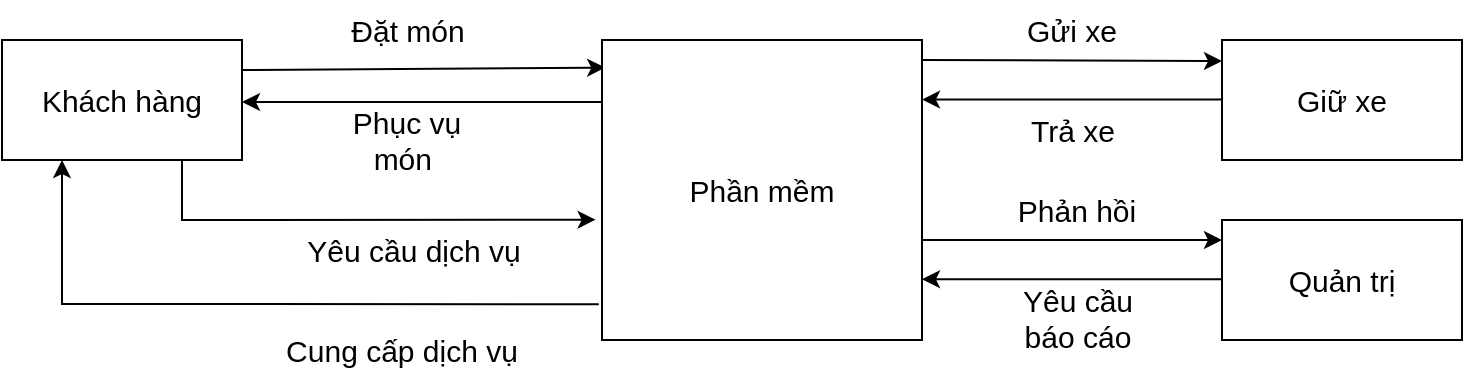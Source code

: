 <mxfile version="18.0.4" type="github">
  <diagram id="HtxfLFjV96LtqhZwu3Rr" name="Page-1">
    <mxGraphModel dx="1038" dy="539" grid="1" gridSize="10" guides="1" tooltips="1" connect="1" arrows="1" fold="1" page="1" pageScale="1" pageWidth="850" pageHeight="1100" math="0" shadow="0">
      <root>
        <mxCell id="0" />
        <mxCell id="1" parent="0" />
        <mxCell id="dyBA7OJeBolkiEJ0vb4M-5" style="rounded=0;orthogonalLoop=1;jettySize=auto;html=1;exitX=1;exitY=0.25;exitDx=0;exitDy=0;entryX=0.01;entryY=0.092;entryDx=0;entryDy=0;entryPerimeter=0;" edge="1" parent="1" source="dyBA7OJeBolkiEJ0vb4M-1" target="dyBA7OJeBolkiEJ0vb4M-2">
          <mxGeometry relative="1" as="geometry" />
        </mxCell>
        <mxCell id="dyBA7OJeBolkiEJ0vb4M-9" style="edgeStyle=none;rounded=0;orthogonalLoop=1;jettySize=auto;html=1;exitX=0.75;exitY=1;exitDx=0;exitDy=0;entryX=-0.02;entryY=0.599;entryDx=0;entryDy=0;fontSize=15;entryPerimeter=0;" edge="1" parent="1" source="dyBA7OJeBolkiEJ0vb4M-1" target="dyBA7OJeBolkiEJ0vb4M-2">
          <mxGeometry relative="1" as="geometry">
            <Array as="points">
              <mxPoint x="140" y="180" />
            </Array>
          </mxGeometry>
        </mxCell>
        <mxCell id="dyBA7OJeBolkiEJ0vb4M-1" value="&lt;font style=&quot;font-size: 15px;&quot;&gt;Khách hàng&lt;/font&gt;" style="rounded=0;whiteSpace=wrap;html=1;" vertex="1" parent="1">
          <mxGeometry x="50" y="90" width="120" height="60" as="geometry" />
        </mxCell>
        <mxCell id="dyBA7OJeBolkiEJ0vb4M-8" style="rounded=0;orthogonalLoop=1;jettySize=auto;html=1;exitX=0;exitY=0.75;exitDx=0;exitDy=0;entryX=1;entryY=0.75;entryDx=0;entryDy=0;fontSize=15;" edge="1" parent="1">
          <mxGeometry relative="1" as="geometry">
            <mxPoint x="350" y="121" as="sourcePoint" />
            <mxPoint x="170" y="121" as="targetPoint" />
          </mxGeometry>
        </mxCell>
        <mxCell id="dyBA7OJeBolkiEJ0vb4M-11" style="edgeStyle=none;rounded=0;orthogonalLoop=1;jettySize=auto;html=1;exitX=-0.01;exitY=0.881;exitDx=0;exitDy=0;entryX=0.25;entryY=1;entryDx=0;entryDy=0;fontSize=15;exitPerimeter=0;" edge="1" parent="1" source="dyBA7OJeBolkiEJ0vb4M-2" target="dyBA7OJeBolkiEJ0vb4M-1">
          <mxGeometry relative="1" as="geometry">
            <Array as="points">
              <mxPoint x="80" y="222" />
            </Array>
          </mxGeometry>
        </mxCell>
        <mxCell id="dyBA7OJeBolkiEJ0vb4M-16" style="edgeStyle=none;rounded=0;orthogonalLoop=1;jettySize=auto;html=1;exitX=1;exitY=0.25;exitDx=0;exitDy=0;fontSize=15;" edge="1" parent="1">
          <mxGeometry relative="1" as="geometry">
            <mxPoint x="510" y="100" as="sourcePoint" />
            <mxPoint x="660" y="100.5" as="targetPoint" />
          </mxGeometry>
        </mxCell>
        <mxCell id="dyBA7OJeBolkiEJ0vb4M-2" value="&lt;font style=&quot;font-size: 15px;&quot;&gt;Phần mềm&lt;/font&gt;" style="rounded=0;whiteSpace=wrap;html=1;" vertex="1" parent="1">
          <mxGeometry x="350" y="90" width="160" height="150" as="geometry" />
        </mxCell>
        <mxCell id="dyBA7OJeBolkiEJ0vb4M-14" style="edgeStyle=none;rounded=0;orthogonalLoop=1;jettySize=auto;html=1;exitX=0;exitY=0.5;exitDx=0;exitDy=0;entryX=1;entryY=0.2;entryDx=0;entryDy=0;entryPerimeter=0;fontSize=15;" edge="1" parent="1">
          <mxGeometry relative="1" as="geometry">
            <mxPoint x="660" y="119.8" as="sourcePoint" />
            <mxPoint x="510" y="119.8" as="targetPoint" />
          </mxGeometry>
        </mxCell>
        <mxCell id="dyBA7OJeBolkiEJ0vb4M-3" value="&lt;font style=&quot;font-size: 15px;&quot;&gt;Giữ xe&lt;/font&gt;" style="rounded=0;whiteSpace=wrap;html=1;" vertex="1" parent="1">
          <mxGeometry x="660" y="90" width="120" height="60" as="geometry" />
        </mxCell>
        <mxCell id="dyBA7OJeBolkiEJ0vb4M-4" value="&lt;font style=&quot;font-size: 15px;&quot;&gt;Quản trị&lt;/font&gt;" style="rounded=0;whiteSpace=wrap;html=1;" vertex="1" parent="1">
          <mxGeometry x="660" y="180" width="120" height="60" as="geometry" />
        </mxCell>
        <mxCell id="dyBA7OJeBolkiEJ0vb4M-6" value="Phục vụ món&amp;nbsp;" style="text;html=1;strokeColor=none;fillColor=none;align=center;verticalAlign=middle;whiteSpace=wrap;rounded=0;fontSize=15;" vertex="1" parent="1">
          <mxGeometry x="220" y="125" width="65" height="30" as="geometry" />
        </mxCell>
        <mxCell id="dyBA7OJeBolkiEJ0vb4M-7" value="Đặt món" style="text;html=1;strokeColor=none;fillColor=none;align=center;verticalAlign=middle;whiteSpace=wrap;rounded=0;fontSize=15;" vertex="1" parent="1">
          <mxGeometry x="207.5" y="70" width="90" height="30" as="geometry" />
        </mxCell>
        <mxCell id="dyBA7OJeBolkiEJ0vb4M-10" value="Yêu cầu dịch vụ" style="text;html=1;strokeColor=none;fillColor=none;align=center;verticalAlign=middle;whiteSpace=wrap;rounded=0;fontSize=15;" vertex="1" parent="1">
          <mxGeometry x="196.5" y="180" width="117.5" height="30" as="geometry" />
        </mxCell>
        <mxCell id="dyBA7OJeBolkiEJ0vb4M-12" value="Cung cấp dịch vụ" style="text;html=1;strokeColor=none;fillColor=none;align=center;verticalAlign=middle;whiteSpace=wrap;rounded=0;fontSize=15;" vertex="1" parent="1">
          <mxGeometry x="190" y="230" width="120" height="30" as="geometry" />
        </mxCell>
        <mxCell id="dyBA7OJeBolkiEJ0vb4M-17" style="edgeStyle=none;rounded=0;orthogonalLoop=1;jettySize=auto;html=1;exitX=0;exitY=0.5;exitDx=0;exitDy=0;entryX=1;entryY=0.2;entryDx=0;entryDy=0;entryPerimeter=0;fontSize=15;" edge="1" parent="1">
          <mxGeometry relative="1" as="geometry">
            <mxPoint x="660" y="209.6" as="sourcePoint" />
            <mxPoint x="510" y="209.6" as="targetPoint" />
          </mxGeometry>
        </mxCell>
        <mxCell id="dyBA7OJeBolkiEJ0vb4M-20" style="edgeStyle=none;rounded=0;orthogonalLoop=1;jettySize=auto;html=1;entryX=0;entryY=0.167;entryDx=0;entryDy=0;entryPerimeter=0;fontSize=15;" edge="1" parent="1" target="dyBA7OJeBolkiEJ0vb4M-4">
          <mxGeometry relative="1" as="geometry">
            <mxPoint x="510" y="190" as="sourcePoint" />
            <mxPoint x="660" y="191.08" as="targetPoint" />
          </mxGeometry>
        </mxCell>
        <mxCell id="dyBA7OJeBolkiEJ0vb4M-21" value="Gửi xe" style="text;html=1;strokeColor=none;fillColor=none;align=center;verticalAlign=middle;whiteSpace=wrap;rounded=0;fontSize=15;" vertex="1" parent="1">
          <mxGeometry x="550" y="70" width="70" height="30" as="geometry" />
        </mxCell>
        <mxCell id="dyBA7OJeBolkiEJ0vb4M-22" value="Trả xe" style="text;html=1;strokeColor=none;fillColor=none;align=center;verticalAlign=middle;whiteSpace=wrap;rounded=0;fontSize=15;" vertex="1" parent="1">
          <mxGeometry x="547.5" y="120" width="75" height="30" as="geometry" />
        </mxCell>
        <mxCell id="dyBA7OJeBolkiEJ0vb4M-23" value="Phản hồi" style="text;html=1;strokeColor=none;fillColor=none;align=center;verticalAlign=middle;whiteSpace=wrap;rounded=0;fontSize=15;" vertex="1" parent="1">
          <mxGeometry x="555" y="160" width="65" height="30" as="geometry" />
        </mxCell>
        <mxCell id="dyBA7OJeBolkiEJ0vb4M-24" value="Yêu cầu báo cáo" style="text;html=1;strokeColor=none;fillColor=none;align=center;verticalAlign=middle;whiteSpace=wrap;rounded=0;fontSize=15;" vertex="1" parent="1">
          <mxGeometry x="557.5" y="214" width="60" height="30" as="geometry" />
        </mxCell>
      </root>
    </mxGraphModel>
  </diagram>
</mxfile>

